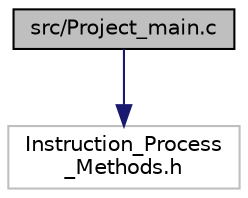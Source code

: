 digraph "src/Project_main.c"
{
 // LATEX_PDF_SIZE
  edge [fontname="Helvetica",fontsize="10",labelfontname="Helvetica",labelfontsize="10"];
  node [fontname="Helvetica",fontsize="10",shape=record];
  Node1 [label="src/Project_main.c",height=0.2,width=0.4,color="black", fillcolor="grey75", style="filled", fontcolor="black",tooltip="Main file of the project."];
  Node1 -> Node2 [color="midnightblue",fontsize="10",style="solid",fontname="Helvetica"];
  Node2 [label="Instruction_Process\l_Methods.h",height=0.2,width=0.4,color="grey75", fillcolor="white", style="filled",tooltip=" "];
}
